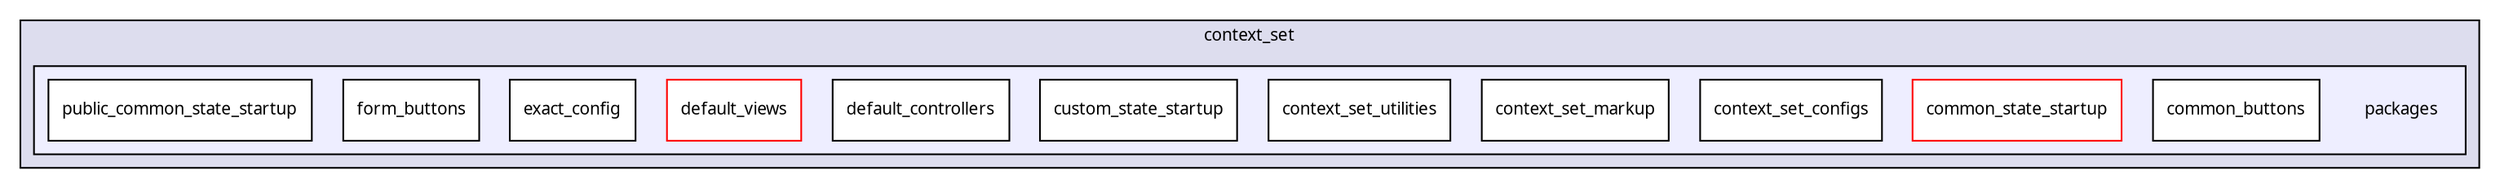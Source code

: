 digraph "packages/gui/packages/context_set/packages/" {
  compound=true
  node [ fontsize="10", fontname="FreeSans.ttf"];
  edge [ labelfontsize="10", labelfontname="FreeSans.ttf"];
  subgraph clusterdir_198d97c8749811c84d471cce7b818c2f {
    graph [ bgcolor="#ddddee", pencolor="black", label="context_set" fontname="FreeSans.ttf", fontsize="10", URL="dir_198d97c8749811c84d471cce7b818c2f.html"]
  subgraph clusterdir_751b0c2ff897e77ddff87f0cc4c3f774 {
    graph [ bgcolor="#eeeeff", pencolor="black", label="" URL="dir_751b0c2ff897e77ddff87f0cc4c3f774.html"];
    dir_751b0c2ff897e77ddff87f0cc4c3f774 [shape=plaintext label="packages"];
    dir_ef451536ffcdac8f8acd4445f76ff47a [shape=box label="common_buttons" color="black" fillcolor="white" style="filled" URL="dir_ef451536ffcdac8f8acd4445f76ff47a.html"];
    dir_7045f85d7f796604d802117f735a661e [shape=box label="common_state_startup" color="red" fillcolor="white" style="filled" URL="dir_7045f85d7f796604d802117f735a661e.html"];
    dir_8d9abba760bc550542ad523e81f8f3d7 [shape=box label="context_set_configs" color="black" fillcolor="white" style="filled" URL="dir_8d9abba760bc550542ad523e81f8f3d7.html"];
    dir_0f428da404134a66d44dad02ac04edd2 [shape=box label="context_set_markup" color="black" fillcolor="white" style="filled" URL="dir_0f428da404134a66d44dad02ac04edd2.html"];
    dir_45d7fb4398571e5f5fc9ba911e57087f [shape=box label="context_set_utilities" color="black" fillcolor="white" style="filled" URL="dir_45d7fb4398571e5f5fc9ba911e57087f.html"];
    dir_91db368ef938d2f5e92de1016bf35f26 [shape=box label="custom_state_startup" color="black" fillcolor="white" style="filled" URL="dir_91db368ef938d2f5e92de1016bf35f26.html"];
    dir_125b0c1a407956709bd6ef321816f4f8 [shape=box label="default_controllers" color="black" fillcolor="white" style="filled" URL="dir_125b0c1a407956709bd6ef321816f4f8.html"];
    dir_aa3958f9bf9c243c9239c29ffaace6d5 [shape=box label="default_views" color="red" fillcolor="white" style="filled" URL="dir_aa3958f9bf9c243c9239c29ffaace6d5.html"];
    dir_e830f3eec4b93fec83e099e9d3c73e62 [shape=box label="exact_config" color="black" fillcolor="white" style="filled" URL="dir_e830f3eec4b93fec83e099e9d3c73e62.html"];
    dir_f1bd10b13d10f061429a6daa5eec916d [shape=box label="form_buttons" color="black" fillcolor="white" style="filled" URL="dir_f1bd10b13d10f061429a6daa5eec916d.html"];
    dir_b611478af02f4a8ac92a8cd9cb47b674 [shape=box label="public_common_state_startup" color="black" fillcolor="white" style="filled" URL="dir_b611478af02f4a8ac92a8cd9cb47b674.html"];
  }
  }
}
